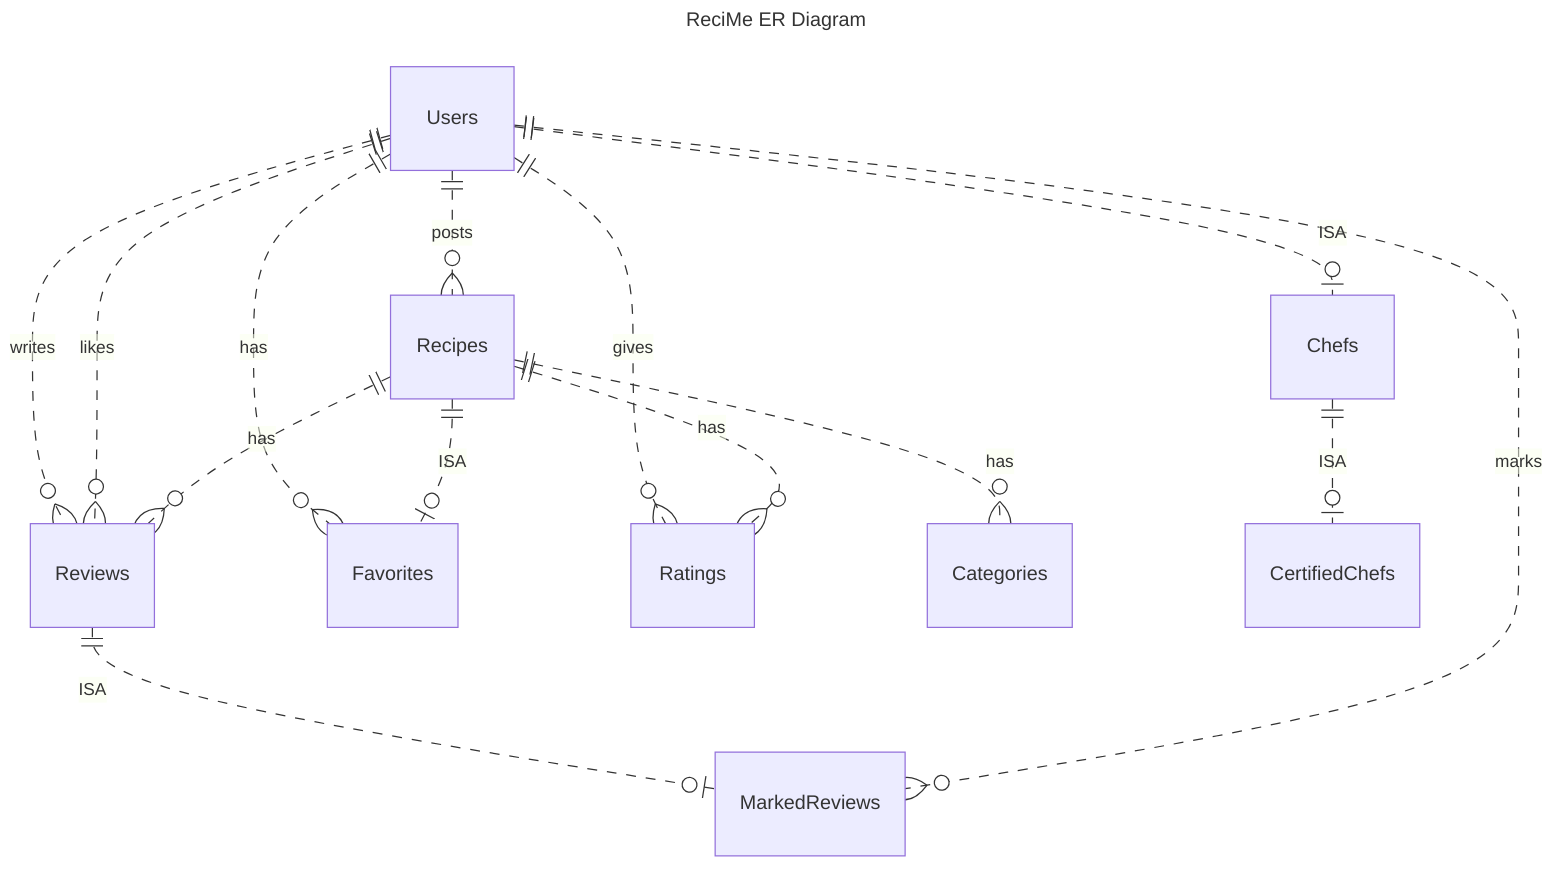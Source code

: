 ---
title: ReciMe ER Diagram
---
erDiagram
    Users ||..o| Chefs :ISA
    Users ||..o{ Recipes :posts
    Users ||..o{ Reviews :writes
    Users ||..o{ Reviews :likes
    Users ||..o{ Favorites :has
    Users ||..o{ Ratings : gives
    Recipes ||..o| Favorites :ISA
    Recipes ||..o{ Reviews :has
    Recipes ||..o{ Ratings :has
    Recipes||..o{ Categories :has
    Reviews ||..o| MarkedReviews :ISA
    Users ||..o{ MarkedReviews :marks
    Chefs ||..o| CertifiedChefs :ISA
